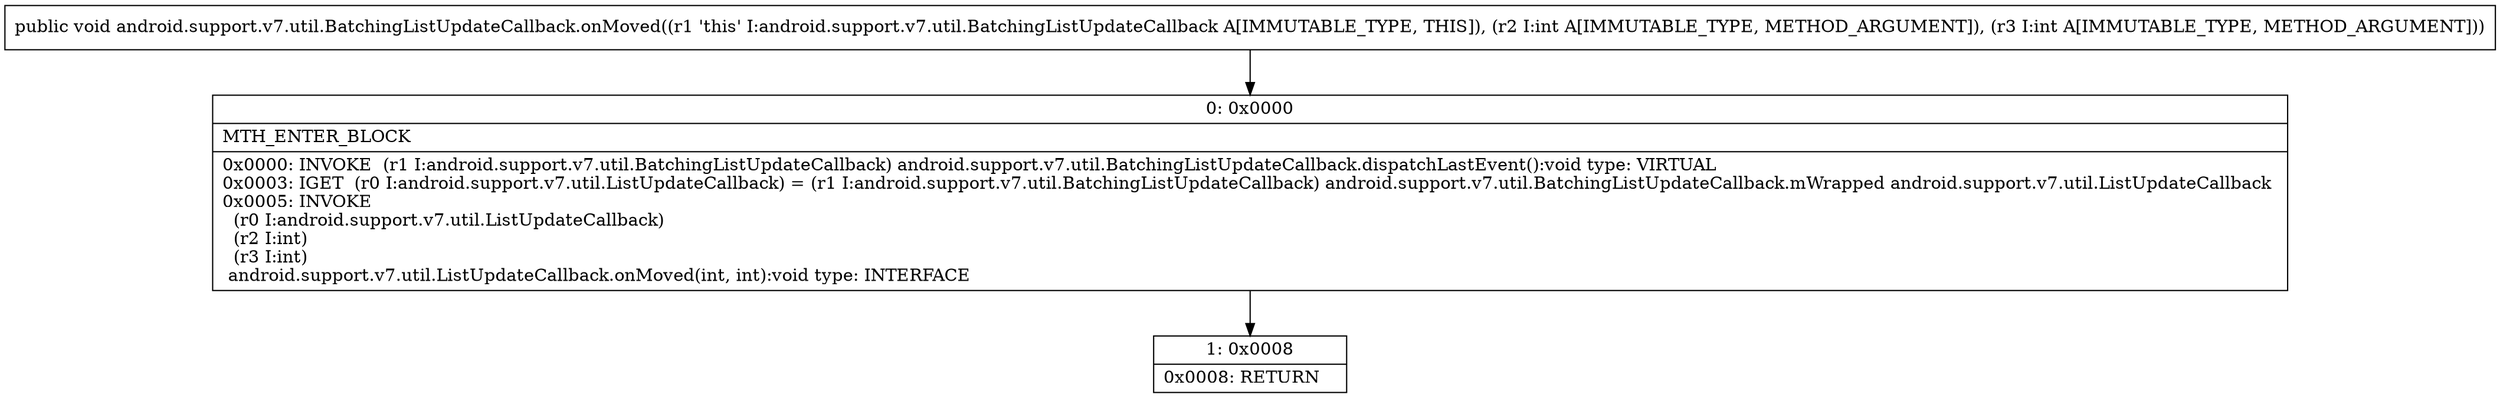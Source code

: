digraph "CFG forandroid.support.v7.util.BatchingListUpdateCallback.onMoved(II)V" {
Node_0 [shape=record,label="{0\:\ 0x0000|MTH_ENTER_BLOCK\l|0x0000: INVOKE  (r1 I:android.support.v7.util.BatchingListUpdateCallback) android.support.v7.util.BatchingListUpdateCallback.dispatchLastEvent():void type: VIRTUAL \l0x0003: IGET  (r0 I:android.support.v7.util.ListUpdateCallback) = (r1 I:android.support.v7.util.BatchingListUpdateCallback) android.support.v7.util.BatchingListUpdateCallback.mWrapped android.support.v7.util.ListUpdateCallback \l0x0005: INVOKE  \l  (r0 I:android.support.v7.util.ListUpdateCallback)\l  (r2 I:int)\l  (r3 I:int)\l android.support.v7.util.ListUpdateCallback.onMoved(int, int):void type: INTERFACE \l}"];
Node_1 [shape=record,label="{1\:\ 0x0008|0x0008: RETURN   \l}"];
MethodNode[shape=record,label="{public void android.support.v7.util.BatchingListUpdateCallback.onMoved((r1 'this' I:android.support.v7.util.BatchingListUpdateCallback A[IMMUTABLE_TYPE, THIS]), (r2 I:int A[IMMUTABLE_TYPE, METHOD_ARGUMENT]), (r3 I:int A[IMMUTABLE_TYPE, METHOD_ARGUMENT])) }"];
MethodNode -> Node_0;
Node_0 -> Node_1;
}

